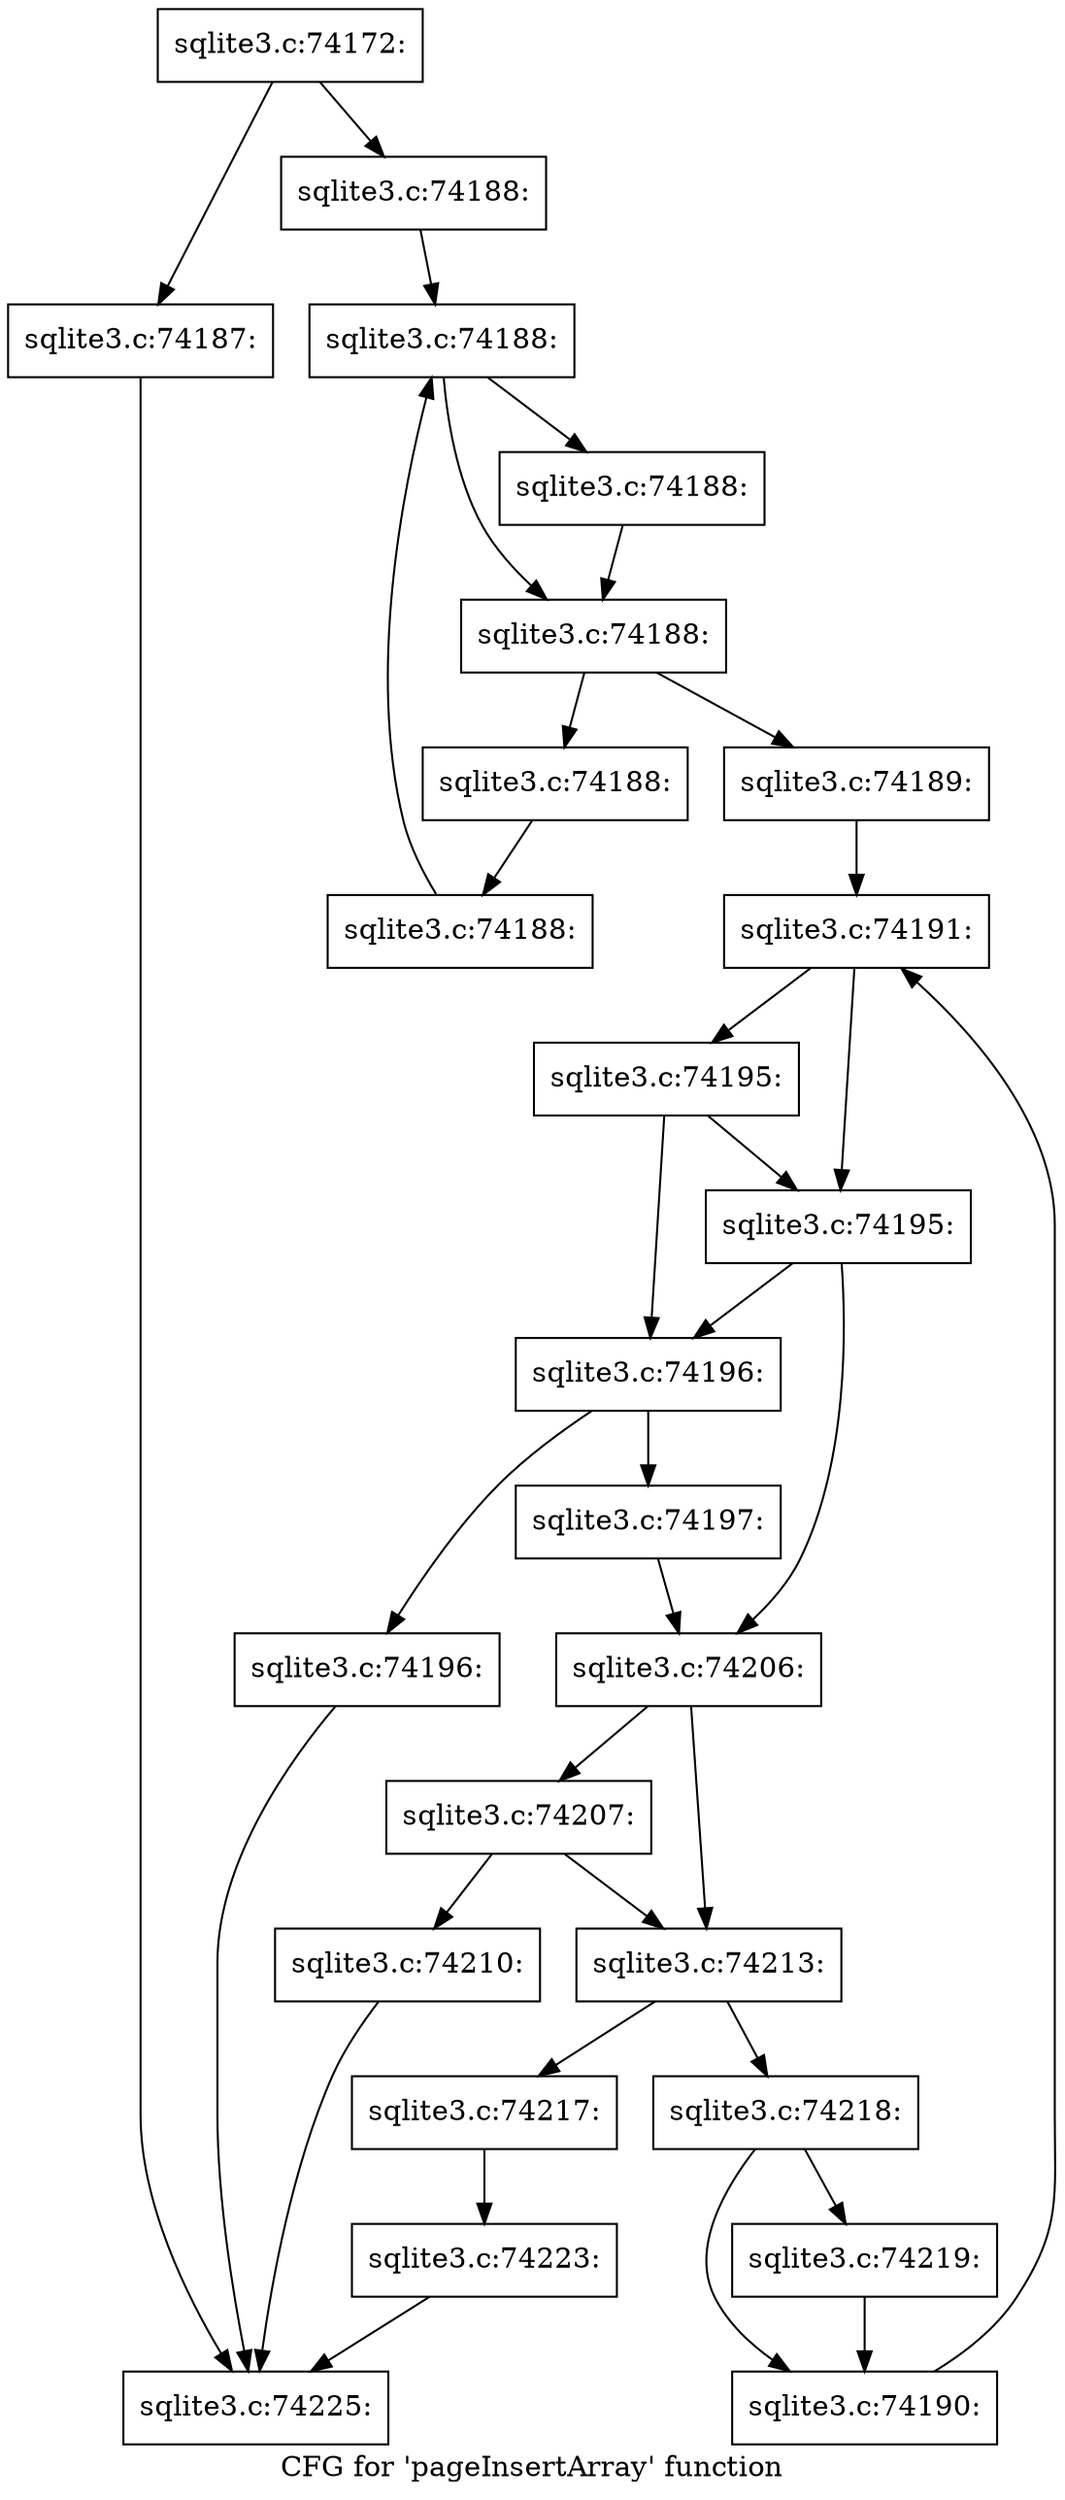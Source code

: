digraph "CFG for 'pageInsertArray' function" {
	label="CFG for 'pageInsertArray' function";

	Node0x55c0f82545b0 [shape=record,label="{sqlite3.c:74172:}"];
	Node0x55c0f82545b0 -> Node0x55c0f826c210;
	Node0x55c0f82545b0 -> Node0x55c0f826c260;
	Node0x55c0f826c210 [shape=record,label="{sqlite3.c:74187:}"];
	Node0x55c0f826c210 -> Node0x55c0f8254730;
	Node0x55c0f826c260 [shape=record,label="{sqlite3.c:74188:}"];
	Node0x55c0f826c260 -> Node0x55c0f826c8d0;
	Node0x55c0f826c8d0 [shape=record,label="{sqlite3.c:74188:}"];
	Node0x55c0f826c8d0 -> Node0x55c0f826cbc0;
	Node0x55c0f826c8d0 -> Node0x55c0f826cb70;
	Node0x55c0f826cbc0 [shape=record,label="{sqlite3.c:74188:}"];
	Node0x55c0f826cbc0 -> Node0x55c0f826cb70;
	Node0x55c0f826cb70 [shape=record,label="{sqlite3.c:74188:}"];
	Node0x55c0f826cb70 -> Node0x55c0f826caf0;
	Node0x55c0f826cb70 -> Node0x55c0f826c720;
	Node0x55c0f826caf0 [shape=record,label="{sqlite3.c:74188:}"];
	Node0x55c0f826caf0 -> Node0x55c0f826ca60;
	Node0x55c0f826ca60 [shape=record,label="{sqlite3.c:74188:}"];
	Node0x55c0f826ca60 -> Node0x55c0f826c8d0;
	Node0x55c0f826c720 [shape=record,label="{sqlite3.c:74189:}"];
	Node0x55c0f826c720 -> Node0x55c0f826e010;
	Node0x55c0f826e010 [shape=record,label="{sqlite3.c:74191:}"];
	Node0x55c0f826e010 -> Node0x55c0f826f150;
	Node0x55c0f826e010 -> Node0x55c0f826f0d0;
	Node0x55c0f826f150 [shape=record,label="{sqlite3.c:74195:}"];
	Node0x55c0f826f150 -> Node0x55c0f826f030;
	Node0x55c0f826f150 -> Node0x55c0f826f0d0;
	Node0x55c0f826f0d0 [shape=record,label="{sqlite3.c:74195:}"];
	Node0x55c0f826f0d0 -> Node0x55c0f826f030;
	Node0x55c0f826f0d0 -> Node0x55c0f826f080;
	Node0x55c0f826f030 [shape=record,label="{sqlite3.c:74196:}"];
	Node0x55c0f826f030 -> Node0x55c0f82700a0;
	Node0x55c0f826f030 -> Node0x55c0f82700f0;
	Node0x55c0f82700a0 [shape=record,label="{sqlite3.c:74196:}"];
	Node0x55c0f82700a0 -> Node0x55c0f8254730;
	Node0x55c0f82700f0 [shape=record,label="{sqlite3.c:74197:}"];
	Node0x55c0f82700f0 -> Node0x55c0f826f080;
	Node0x55c0f826f080 [shape=record,label="{sqlite3.c:74206:}"];
	Node0x55c0f826f080 -> Node0x55c0f8270f90;
	Node0x55c0f826f080 -> Node0x55c0f8270f40;
	Node0x55c0f8270f90 [shape=record,label="{sqlite3.c:74207:}"];
	Node0x55c0f8270f90 -> Node0x55c0f8270ef0;
	Node0x55c0f8270f90 -> Node0x55c0f8270f40;
	Node0x55c0f8270ef0 [shape=record,label="{sqlite3.c:74210:}"];
	Node0x55c0f8270ef0 -> Node0x55c0f8254730;
	Node0x55c0f8270f40 [shape=record,label="{sqlite3.c:74213:}"];
	Node0x55c0f8270f40 -> Node0x55c0f8273a30;
	Node0x55c0f8270f40 -> Node0x55c0f8273a80;
	Node0x55c0f8273a30 [shape=record,label="{sqlite3.c:74217:}"];
	Node0x55c0f8273a30 -> Node0x55c0f826df90;
	Node0x55c0f8273a80 [shape=record,label="{sqlite3.c:74218:}"];
	Node0x55c0f8273a80 -> Node0x55c0f8273ef0;
	Node0x55c0f8273a80 -> Node0x55c0f8273f40;
	Node0x55c0f8273ef0 [shape=record,label="{sqlite3.c:74219:}"];
	Node0x55c0f8273ef0 -> Node0x55c0f8273f40;
	Node0x55c0f8273f40 [shape=record,label="{sqlite3.c:74190:}"];
	Node0x55c0f8273f40 -> Node0x55c0f826e010;
	Node0x55c0f826df90 [shape=record,label="{sqlite3.c:74223:}"];
	Node0x55c0f826df90 -> Node0x55c0f8254730;
	Node0x55c0f8254730 [shape=record,label="{sqlite3.c:74225:}"];
}
